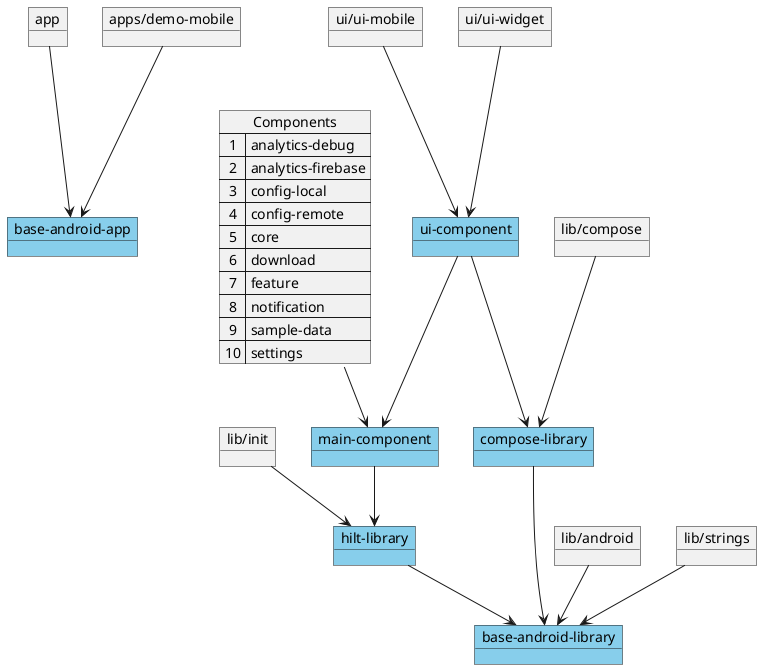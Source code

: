 @startuml
object "base-android-app" as baseAppPlugin #skyblue
object "base-android-library" as baseLibPlugin #skyblue
object "compose-library" as composeLibPlugin #skyblue
object "hilt-library" as hiltLibPlugin #skyblue
object "main-component" as mainCompPlugin #skyblue
object "ui-component" as uiCompPlugin #skyblue
object app
object "apps/demo-mobile" as mobileDemoApp
object "lib/android" as androidLib
object "lib/compose" as composeLib
object "lib/init" as initLib
object "lib/strings" as stringsLib
object "ui/ui-mobile" as mobileUi
object "ui/ui-widget" as widget
map Components {
  1 => analytics-debug
  2 => analytics-firebase
  3 => config-local
  4 => config-remote
  5 => core
  6 => download
  7 => feature
  8 => notification
  9 => sample-data
  10 => settings
}

composeLibPlugin --> baseLibPlugin
hiltLibPlugin --> baseLibPlugin
mainCompPlugin --> hiltLibPlugin
uiCompPlugin --> mainCompPlugin
uiCompPlugin --> composeLibPlugin
Components --> mainCompPlugin

androidLib --> baseLibPlugin
composeLib --> composeLibPlugin
initLib --> hiltLibPlugin
stringsLib --> baseLibPlugin

mobileUi --> uiCompPlugin
widget --> uiCompPlugin

app --> baseAppPlugin
mobileDemoApp --> baseAppPlugin
@enduml
